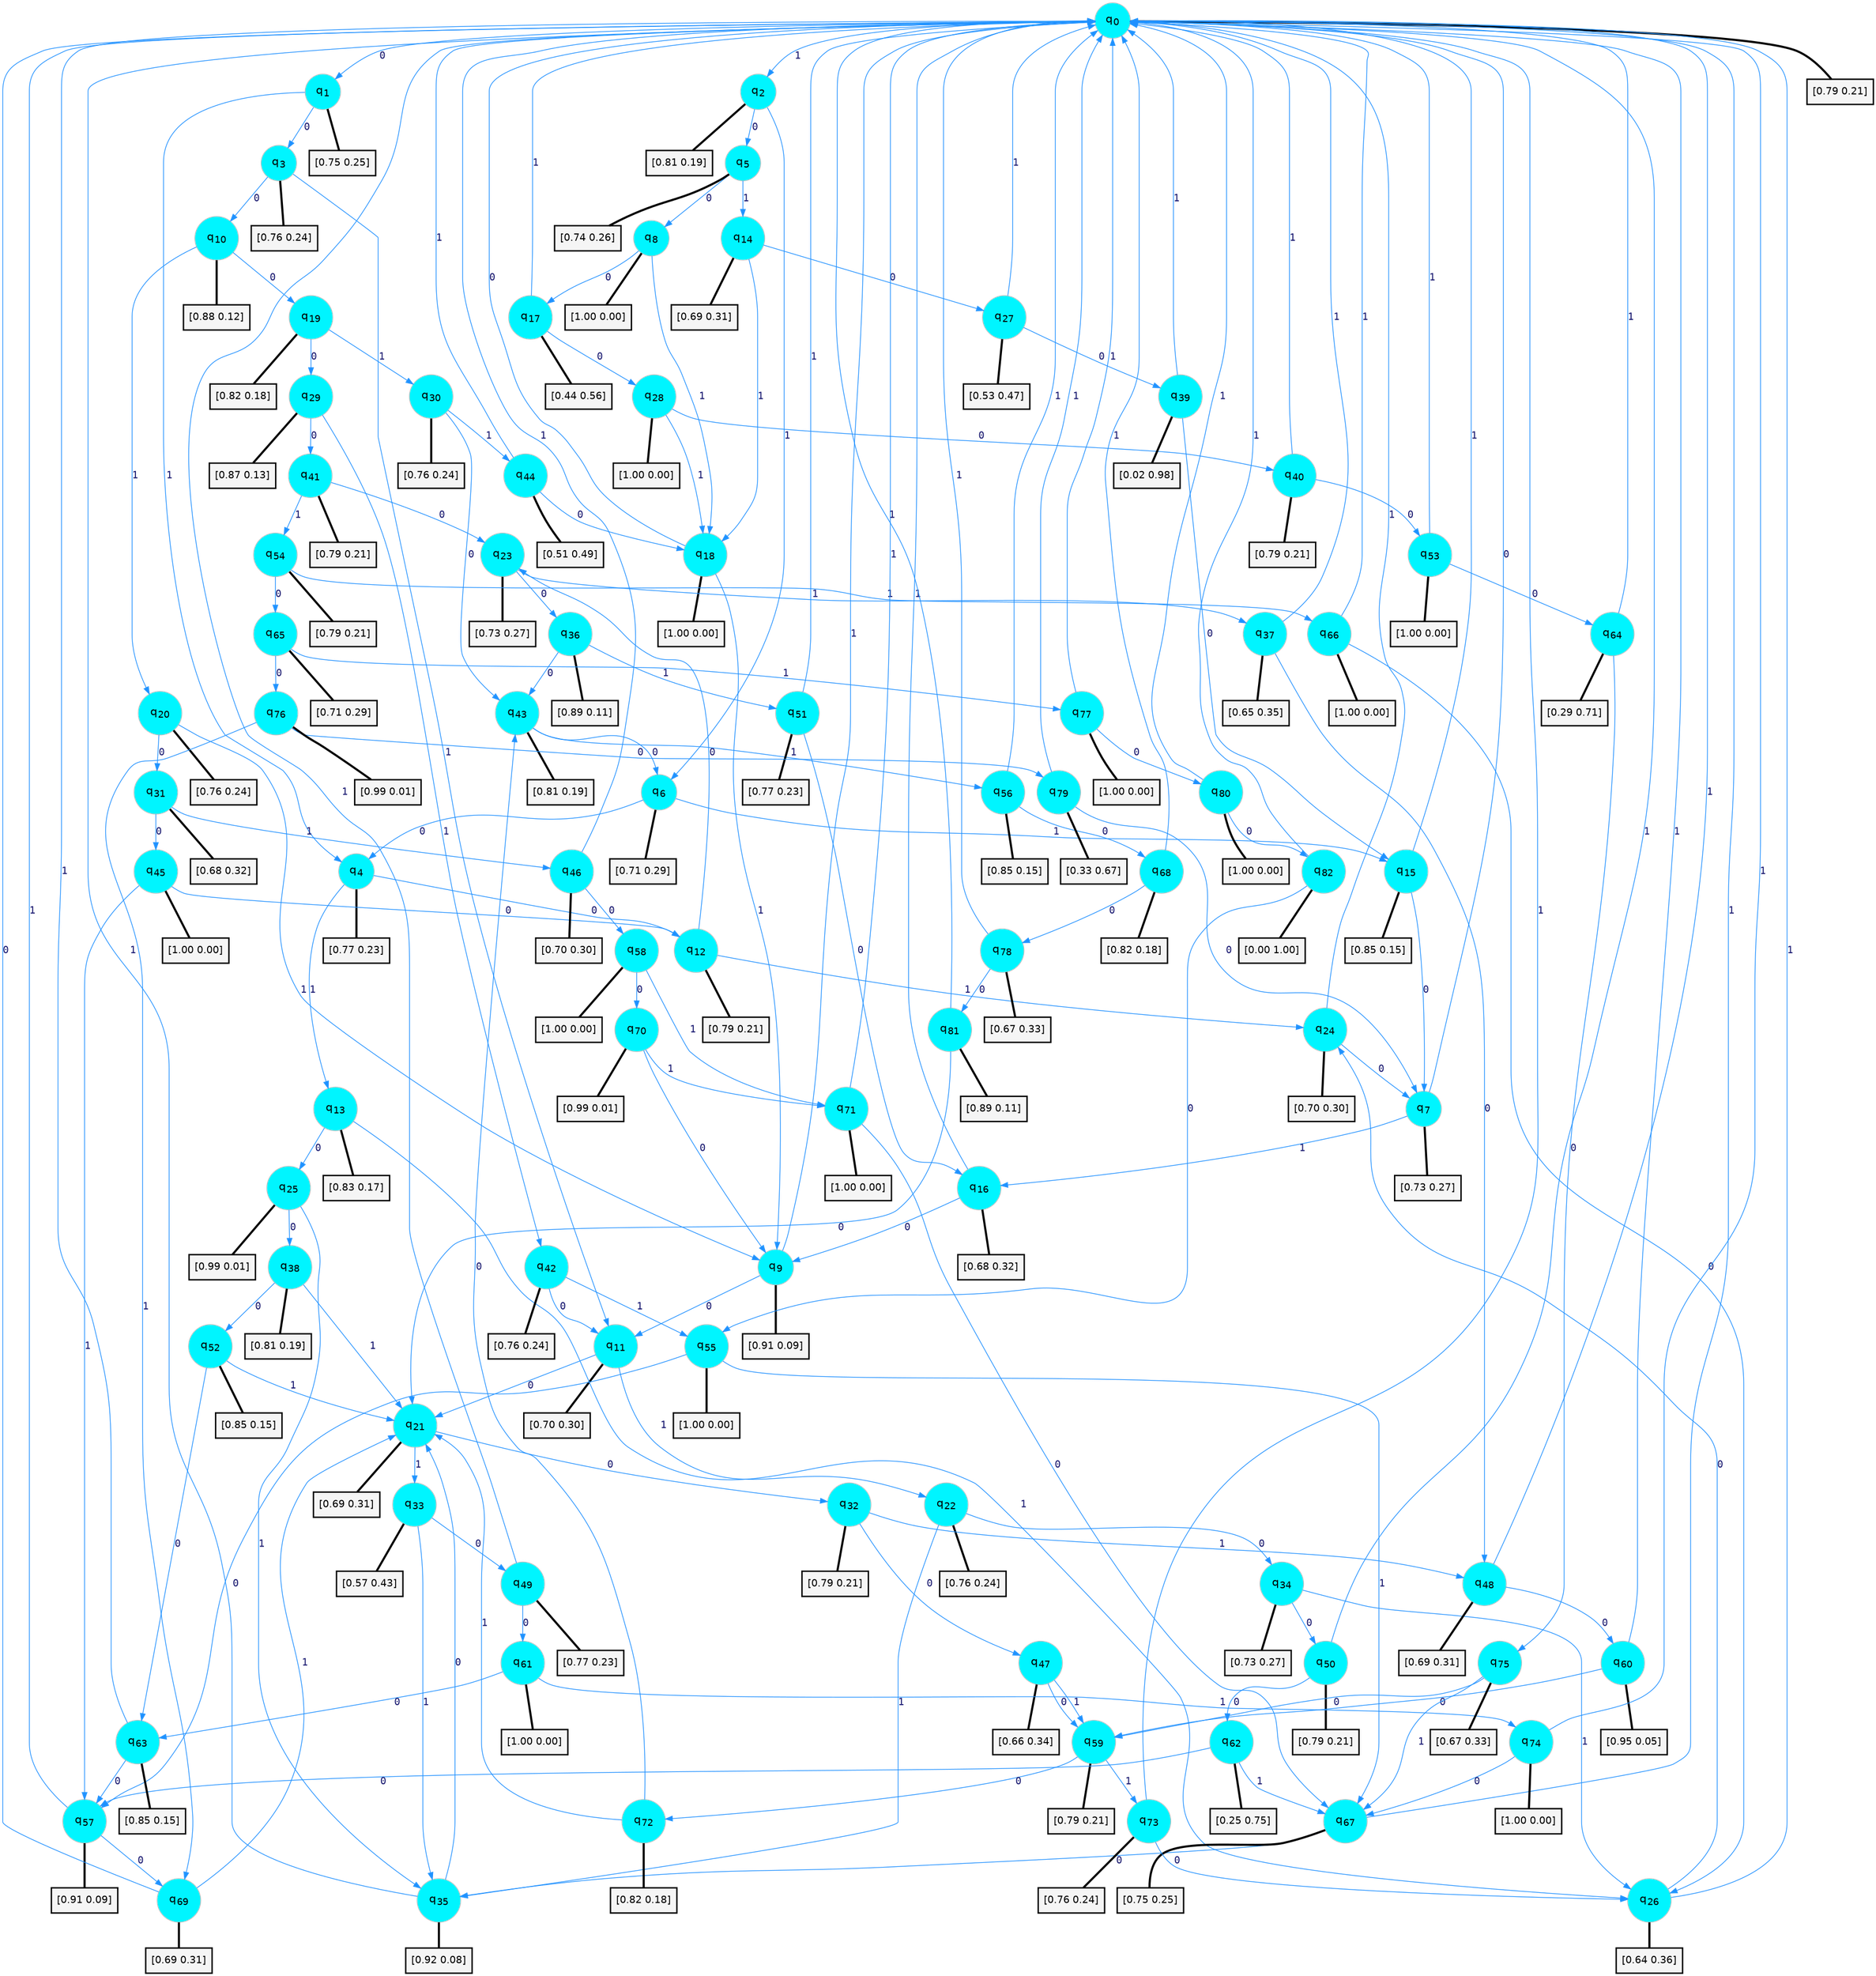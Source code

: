 digraph G {
graph [
bgcolor=transparent, dpi=300, rankdir=TD, size="40,25"];
node [
color=gray, fillcolor=turquoise1, fontcolor=black, fontname=Helvetica, fontsize=16, fontweight=bold, shape=circle, style=filled];
edge [
arrowsize=1, color=dodgerblue1, fontcolor=midnightblue, fontname=courier, fontweight=bold, penwidth=1, style=solid, weight=20];
0[label=<q<SUB>0</SUB>>];
1[label=<q<SUB>1</SUB>>];
2[label=<q<SUB>2</SUB>>];
3[label=<q<SUB>3</SUB>>];
4[label=<q<SUB>4</SUB>>];
5[label=<q<SUB>5</SUB>>];
6[label=<q<SUB>6</SUB>>];
7[label=<q<SUB>7</SUB>>];
8[label=<q<SUB>8</SUB>>];
9[label=<q<SUB>9</SUB>>];
10[label=<q<SUB>10</SUB>>];
11[label=<q<SUB>11</SUB>>];
12[label=<q<SUB>12</SUB>>];
13[label=<q<SUB>13</SUB>>];
14[label=<q<SUB>14</SUB>>];
15[label=<q<SUB>15</SUB>>];
16[label=<q<SUB>16</SUB>>];
17[label=<q<SUB>17</SUB>>];
18[label=<q<SUB>18</SUB>>];
19[label=<q<SUB>19</SUB>>];
20[label=<q<SUB>20</SUB>>];
21[label=<q<SUB>21</SUB>>];
22[label=<q<SUB>22</SUB>>];
23[label=<q<SUB>23</SUB>>];
24[label=<q<SUB>24</SUB>>];
25[label=<q<SUB>25</SUB>>];
26[label=<q<SUB>26</SUB>>];
27[label=<q<SUB>27</SUB>>];
28[label=<q<SUB>28</SUB>>];
29[label=<q<SUB>29</SUB>>];
30[label=<q<SUB>30</SUB>>];
31[label=<q<SUB>31</SUB>>];
32[label=<q<SUB>32</SUB>>];
33[label=<q<SUB>33</SUB>>];
34[label=<q<SUB>34</SUB>>];
35[label=<q<SUB>35</SUB>>];
36[label=<q<SUB>36</SUB>>];
37[label=<q<SUB>37</SUB>>];
38[label=<q<SUB>38</SUB>>];
39[label=<q<SUB>39</SUB>>];
40[label=<q<SUB>40</SUB>>];
41[label=<q<SUB>41</SUB>>];
42[label=<q<SUB>42</SUB>>];
43[label=<q<SUB>43</SUB>>];
44[label=<q<SUB>44</SUB>>];
45[label=<q<SUB>45</SUB>>];
46[label=<q<SUB>46</SUB>>];
47[label=<q<SUB>47</SUB>>];
48[label=<q<SUB>48</SUB>>];
49[label=<q<SUB>49</SUB>>];
50[label=<q<SUB>50</SUB>>];
51[label=<q<SUB>51</SUB>>];
52[label=<q<SUB>52</SUB>>];
53[label=<q<SUB>53</SUB>>];
54[label=<q<SUB>54</SUB>>];
55[label=<q<SUB>55</SUB>>];
56[label=<q<SUB>56</SUB>>];
57[label=<q<SUB>57</SUB>>];
58[label=<q<SUB>58</SUB>>];
59[label=<q<SUB>59</SUB>>];
60[label=<q<SUB>60</SUB>>];
61[label=<q<SUB>61</SUB>>];
62[label=<q<SUB>62</SUB>>];
63[label=<q<SUB>63</SUB>>];
64[label=<q<SUB>64</SUB>>];
65[label=<q<SUB>65</SUB>>];
66[label=<q<SUB>66</SUB>>];
67[label=<q<SUB>67</SUB>>];
68[label=<q<SUB>68</SUB>>];
69[label=<q<SUB>69</SUB>>];
70[label=<q<SUB>70</SUB>>];
71[label=<q<SUB>71</SUB>>];
72[label=<q<SUB>72</SUB>>];
73[label=<q<SUB>73</SUB>>];
74[label=<q<SUB>74</SUB>>];
75[label=<q<SUB>75</SUB>>];
76[label=<q<SUB>76</SUB>>];
77[label=<q<SUB>77</SUB>>];
78[label=<q<SUB>78</SUB>>];
79[label=<q<SUB>79</SUB>>];
80[label=<q<SUB>80</SUB>>];
81[label=<q<SUB>81</SUB>>];
82[label=<q<SUB>82</SUB>>];
83[label="[0.79 0.21]", shape=box,fontcolor=black, fontname=Helvetica, fontsize=14, penwidth=2, fillcolor=whitesmoke,color=black];
84[label="[0.75 0.25]", shape=box,fontcolor=black, fontname=Helvetica, fontsize=14, penwidth=2, fillcolor=whitesmoke,color=black];
85[label="[0.81 0.19]", shape=box,fontcolor=black, fontname=Helvetica, fontsize=14, penwidth=2, fillcolor=whitesmoke,color=black];
86[label="[0.76 0.24]", shape=box,fontcolor=black, fontname=Helvetica, fontsize=14, penwidth=2, fillcolor=whitesmoke,color=black];
87[label="[0.77 0.23]", shape=box,fontcolor=black, fontname=Helvetica, fontsize=14, penwidth=2, fillcolor=whitesmoke,color=black];
88[label="[0.74 0.26]", shape=box,fontcolor=black, fontname=Helvetica, fontsize=14, penwidth=2, fillcolor=whitesmoke,color=black];
89[label="[0.71 0.29]", shape=box,fontcolor=black, fontname=Helvetica, fontsize=14, penwidth=2, fillcolor=whitesmoke,color=black];
90[label="[0.73 0.27]", shape=box,fontcolor=black, fontname=Helvetica, fontsize=14, penwidth=2, fillcolor=whitesmoke,color=black];
91[label="[1.00 0.00]", shape=box,fontcolor=black, fontname=Helvetica, fontsize=14, penwidth=2, fillcolor=whitesmoke,color=black];
92[label="[0.91 0.09]", shape=box,fontcolor=black, fontname=Helvetica, fontsize=14, penwidth=2, fillcolor=whitesmoke,color=black];
93[label="[0.88 0.12]", shape=box,fontcolor=black, fontname=Helvetica, fontsize=14, penwidth=2, fillcolor=whitesmoke,color=black];
94[label="[0.70 0.30]", shape=box,fontcolor=black, fontname=Helvetica, fontsize=14, penwidth=2, fillcolor=whitesmoke,color=black];
95[label="[0.79 0.21]", shape=box,fontcolor=black, fontname=Helvetica, fontsize=14, penwidth=2, fillcolor=whitesmoke,color=black];
96[label="[0.83 0.17]", shape=box,fontcolor=black, fontname=Helvetica, fontsize=14, penwidth=2, fillcolor=whitesmoke,color=black];
97[label="[0.69 0.31]", shape=box,fontcolor=black, fontname=Helvetica, fontsize=14, penwidth=2, fillcolor=whitesmoke,color=black];
98[label="[0.85 0.15]", shape=box,fontcolor=black, fontname=Helvetica, fontsize=14, penwidth=2, fillcolor=whitesmoke,color=black];
99[label="[0.68 0.32]", shape=box,fontcolor=black, fontname=Helvetica, fontsize=14, penwidth=2, fillcolor=whitesmoke,color=black];
100[label="[0.44 0.56]", shape=box,fontcolor=black, fontname=Helvetica, fontsize=14, penwidth=2, fillcolor=whitesmoke,color=black];
101[label="[1.00 0.00]", shape=box,fontcolor=black, fontname=Helvetica, fontsize=14, penwidth=2, fillcolor=whitesmoke,color=black];
102[label="[0.82 0.18]", shape=box,fontcolor=black, fontname=Helvetica, fontsize=14, penwidth=2, fillcolor=whitesmoke,color=black];
103[label="[0.76 0.24]", shape=box,fontcolor=black, fontname=Helvetica, fontsize=14, penwidth=2, fillcolor=whitesmoke,color=black];
104[label="[0.69 0.31]", shape=box,fontcolor=black, fontname=Helvetica, fontsize=14, penwidth=2, fillcolor=whitesmoke,color=black];
105[label="[0.76 0.24]", shape=box,fontcolor=black, fontname=Helvetica, fontsize=14, penwidth=2, fillcolor=whitesmoke,color=black];
106[label="[0.73 0.27]", shape=box,fontcolor=black, fontname=Helvetica, fontsize=14, penwidth=2, fillcolor=whitesmoke,color=black];
107[label="[0.70 0.30]", shape=box,fontcolor=black, fontname=Helvetica, fontsize=14, penwidth=2, fillcolor=whitesmoke,color=black];
108[label="[0.99 0.01]", shape=box,fontcolor=black, fontname=Helvetica, fontsize=14, penwidth=2, fillcolor=whitesmoke,color=black];
109[label="[0.64 0.36]", shape=box,fontcolor=black, fontname=Helvetica, fontsize=14, penwidth=2, fillcolor=whitesmoke,color=black];
110[label="[0.53 0.47]", shape=box,fontcolor=black, fontname=Helvetica, fontsize=14, penwidth=2, fillcolor=whitesmoke,color=black];
111[label="[1.00 0.00]", shape=box,fontcolor=black, fontname=Helvetica, fontsize=14, penwidth=2, fillcolor=whitesmoke,color=black];
112[label="[0.87 0.13]", shape=box,fontcolor=black, fontname=Helvetica, fontsize=14, penwidth=2, fillcolor=whitesmoke,color=black];
113[label="[0.76 0.24]", shape=box,fontcolor=black, fontname=Helvetica, fontsize=14, penwidth=2, fillcolor=whitesmoke,color=black];
114[label="[0.68 0.32]", shape=box,fontcolor=black, fontname=Helvetica, fontsize=14, penwidth=2, fillcolor=whitesmoke,color=black];
115[label="[0.79 0.21]", shape=box,fontcolor=black, fontname=Helvetica, fontsize=14, penwidth=2, fillcolor=whitesmoke,color=black];
116[label="[0.57 0.43]", shape=box,fontcolor=black, fontname=Helvetica, fontsize=14, penwidth=2, fillcolor=whitesmoke,color=black];
117[label="[0.73 0.27]", shape=box,fontcolor=black, fontname=Helvetica, fontsize=14, penwidth=2, fillcolor=whitesmoke,color=black];
118[label="[0.92 0.08]", shape=box,fontcolor=black, fontname=Helvetica, fontsize=14, penwidth=2, fillcolor=whitesmoke,color=black];
119[label="[0.89 0.11]", shape=box,fontcolor=black, fontname=Helvetica, fontsize=14, penwidth=2, fillcolor=whitesmoke,color=black];
120[label="[0.65 0.35]", shape=box,fontcolor=black, fontname=Helvetica, fontsize=14, penwidth=2, fillcolor=whitesmoke,color=black];
121[label="[0.81 0.19]", shape=box,fontcolor=black, fontname=Helvetica, fontsize=14, penwidth=2, fillcolor=whitesmoke,color=black];
122[label="[0.02 0.98]", shape=box,fontcolor=black, fontname=Helvetica, fontsize=14, penwidth=2, fillcolor=whitesmoke,color=black];
123[label="[0.79 0.21]", shape=box,fontcolor=black, fontname=Helvetica, fontsize=14, penwidth=2, fillcolor=whitesmoke,color=black];
124[label="[0.79 0.21]", shape=box,fontcolor=black, fontname=Helvetica, fontsize=14, penwidth=2, fillcolor=whitesmoke,color=black];
125[label="[0.76 0.24]", shape=box,fontcolor=black, fontname=Helvetica, fontsize=14, penwidth=2, fillcolor=whitesmoke,color=black];
126[label="[0.81 0.19]", shape=box,fontcolor=black, fontname=Helvetica, fontsize=14, penwidth=2, fillcolor=whitesmoke,color=black];
127[label="[0.51 0.49]", shape=box,fontcolor=black, fontname=Helvetica, fontsize=14, penwidth=2, fillcolor=whitesmoke,color=black];
128[label="[1.00 0.00]", shape=box,fontcolor=black, fontname=Helvetica, fontsize=14, penwidth=2, fillcolor=whitesmoke,color=black];
129[label="[0.70 0.30]", shape=box,fontcolor=black, fontname=Helvetica, fontsize=14, penwidth=2, fillcolor=whitesmoke,color=black];
130[label="[0.66 0.34]", shape=box,fontcolor=black, fontname=Helvetica, fontsize=14, penwidth=2, fillcolor=whitesmoke,color=black];
131[label="[0.69 0.31]", shape=box,fontcolor=black, fontname=Helvetica, fontsize=14, penwidth=2, fillcolor=whitesmoke,color=black];
132[label="[0.77 0.23]", shape=box,fontcolor=black, fontname=Helvetica, fontsize=14, penwidth=2, fillcolor=whitesmoke,color=black];
133[label="[0.79 0.21]", shape=box,fontcolor=black, fontname=Helvetica, fontsize=14, penwidth=2, fillcolor=whitesmoke,color=black];
134[label="[0.77 0.23]", shape=box,fontcolor=black, fontname=Helvetica, fontsize=14, penwidth=2, fillcolor=whitesmoke,color=black];
135[label="[0.85 0.15]", shape=box,fontcolor=black, fontname=Helvetica, fontsize=14, penwidth=2, fillcolor=whitesmoke,color=black];
136[label="[1.00 0.00]", shape=box,fontcolor=black, fontname=Helvetica, fontsize=14, penwidth=2, fillcolor=whitesmoke,color=black];
137[label="[0.79 0.21]", shape=box,fontcolor=black, fontname=Helvetica, fontsize=14, penwidth=2, fillcolor=whitesmoke,color=black];
138[label="[1.00 0.00]", shape=box,fontcolor=black, fontname=Helvetica, fontsize=14, penwidth=2, fillcolor=whitesmoke,color=black];
139[label="[0.85 0.15]", shape=box,fontcolor=black, fontname=Helvetica, fontsize=14, penwidth=2, fillcolor=whitesmoke,color=black];
140[label="[0.91 0.09]", shape=box,fontcolor=black, fontname=Helvetica, fontsize=14, penwidth=2, fillcolor=whitesmoke,color=black];
141[label="[1.00 0.00]", shape=box,fontcolor=black, fontname=Helvetica, fontsize=14, penwidth=2, fillcolor=whitesmoke,color=black];
142[label="[0.79 0.21]", shape=box,fontcolor=black, fontname=Helvetica, fontsize=14, penwidth=2, fillcolor=whitesmoke,color=black];
143[label="[0.95 0.05]", shape=box,fontcolor=black, fontname=Helvetica, fontsize=14, penwidth=2, fillcolor=whitesmoke,color=black];
144[label="[1.00 0.00]", shape=box,fontcolor=black, fontname=Helvetica, fontsize=14, penwidth=2, fillcolor=whitesmoke,color=black];
145[label="[0.25 0.75]", shape=box,fontcolor=black, fontname=Helvetica, fontsize=14, penwidth=2, fillcolor=whitesmoke,color=black];
146[label="[0.85 0.15]", shape=box,fontcolor=black, fontname=Helvetica, fontsize=14, penwidth=2, fillcolor=whitesmoke,color=black];
147[label="[0.29 0.71]", shape=box,fontcolor=black, fontname=Helvetica, fontsize=14, penwidth=2, fillcolor=whitesmoke,color=black];
148[label="[0.71 0.29]", shape=box,fontcolor=black, fontname=Helvetica, fontsize=14, penwidth=2, fillcolor=whitesmoke,color=black];
149[label="[1.00 0.00]", shape=box,fontcolor=black, fontname=Helvetica, fontsize=14, penwidth=2, fillcolor=whitesmoke,color=black];
150[label="[0.75 0.25]", shape=box,fontcolor=black, fontname=Helvetica, fontsize=14, penwidth=2, fillcolor=whitesmoke,color=black];
151[label="[0.82 0.18]", shape=box,fontcolor=black, fontname=Helvetica, fontsize=14, penwidth=2, fillcolor=whitesmoke,color=black];
152[label="[0.69 0.31]", shape=box,fontcolor=black, fontname=Helvetica, fontsize=14, penwidth=2, fillcolor=whitesmoke,color=black];
153[label="[0.99 0.01]", shape=box,fontcolor=black, fontname=Helvetica, fontsize=14, penwidth=2, fillcolor=whitesmoke,color=black];
154[label="[1.00 0.00]", shape=box,fontcolor=black, fontname=Helvetica, fontsize=14, penwidth=2, fillcolor=whitesmoke,color=black];
155[label="[0.82 0.18]", shape=box,fontcolor=black, fontname=Helvetica, fontsize=14, penwidth=2, fillcolor=whitesmoke,color=black];
156[label="[0.76 0.24]", shape=box,fontcolor=black, fontname=Helvetica, fontsize=14, penwidth=2, fillcolor=whitesmoke,color=black];
157[label="[1.00 0.00]", shape=box,fontcolor=black, fontname=Helvetica, fontsize=14, penwidth=2, fillcolor=whitesmoke,color=black];
158[label="[0.67 0.33]", shape=box,fontcolor=black, fontname=Helvetica, fontsize=14, penwidth=2, fillcolor=whitesmoke,color=black];
159[label="[0.99 0.01]", shape=box,fontcolor=black, fontname=Helvetica, fontsize=14, penwidth=2, fillcolor=whitesmoke,color=black];
160[label="[1.00 0.00]", shape=box,fontcolor=black, fontname=Helvetica, fontsize=14, penwidth=2, fillcolor=whitesmoke,color=black];
161[label="[0.67 0.33]", shape=box,fontcolor=black, fontname=Helvetica, fontsize=14, penwidth=2, fillcolor=whitesmoke,color=black];
162[label="[0.33 0.67]", shape=box,fontcolor=black, fontname=Helvetica, fontsize=14, penwidth=2, fillcolor=whitesmoke,color=black];
163[label="[1.00 0.00]", shape=box,fontcolor=black, fontname=Helvetica, fontsize=14, penwidth=2, fillcolor=whitesmoke,color=black];
164[label="[0.89 0.11]", shape=box,fontcolor=black, fontname=Helvetica, fontsize=14, penwidth=2, fillcolor=whitesmoke,color=black];
165[label="[0.00 1.00]", shape=box,fontcolor=black, fontname=Helvetica, fontsize=14, penwidth=2, fillcolor=whitesmoke,color=black];
0->1 [label=0];
0->2 [label=1];
0->83 [arrowhead=none, penwidth=3,color=black];
1->3 [label=0];
1->4 [label=1];
1->84 [arrowhead=none, penwidth=3,color=black];
2->5 [label=0];
2->6 [label=1];
2->85 [arrowhead=none, penwidth=3,color=black];
3->10 [label=0];
3->11 [label=1];
3->86 [arrowhead=none, penwidth=3,color=black];
4->12 [label=0];
4->13 [label=1];
4->87 [arrowhead=none, penwidth=3,color=black];
5->8 [label=0];
5->14 [label=1];
5->88 [arrowhead=none, penwidth=3,color=black];
6->4 [label=0];
6->15 [label=1];
6->89 [arrowhead=none, penwidth=3,color=black];
7->0 [label=0];
7->16 [label=1];
7->90 [arrowhead=none, penwidth=3,color=black];
8->17 [label=0];
8->18 [label=1];
8->91 [arrowhead=none, penwidth=3,color=black];
9->11 [label=0];
9->0 [label=1];
9->92 [arrowhead=none, penwidth=3,color=black];
10->19 [label=0];
10->20 [label=1];
10->93 [arrowhead=none, penwidth=3,color=black];
11->21 [label=0];
11->22 [label=1];
11->94 [arrowhead=none, penwidth=3,color=black];
12->23 [label=0];
12->24 [label=1];
12->95 [arrowhead=none, penwidth=3,color=black];
13->25 [label=0];
13->26 [label=1];
13->96 [arrowhead=none, penwidth=3,color=black];
14->27 [label=0];
14->18 [label=1];
14->97 [arrowhead=none, penwidth=3,color=black];
15->7 [label=0];
15->0 [label=1];
15->98 [arrowhead=none, penwidth=3,color=black];
16->9 [label=0];
16->0 [label=1];
16->99 [arrowhead=none, penwidth=3,color=black];
17->28 [label=0];
17->0 [label=1];
17->100 [arrowhead=none, penwidth=3,color=black];
18->0 [label=0];
18->9 [label=1];
18->101 [arrowhead=none, penwidth=3,color=black];
19->29 [label=0];
19->30 [label=1];
19->102 [arrowhead=none, penwidth=3,color=black];
20->31 [label=0];
20->9 [label=1];
20->103 [arrowhead=none, penwidth=3,color=black];
21->32 [label=0];
21->33 [label=1];
21->104 [arrowhead=none, penwidth=3,color=black];
22->34 [label=0];
22->35 [label=1];
22->105 [arrowhead=none, penwidth=3,color=black];
23->36 [label=0];
23->37 [label=1];
23->106 [arrowhead=none, penwidth=3,color=black];
24->7 [label=0];
24->0 [label=1];
24->107 [arrowhead=none, penwidth=3,color=black];
25->38 [label=0];
25->35 [label=1];
25->108 [arrowhead=none, penwidth=3,color=black];
26->24 [label=0];
26->0 [label=1];
26->109 [arrowhead=none, penwidth=3,color=black];
27->39 [label=0];
27->0 [label=1];
27->110 [arrowhead=none, penwidth=3,color=black];
28->40 [label=0];
28->18 [label=1];
28->111 [arrowhead=none, penwidth=3,color=black];
29->41 [label=0];
29->42 [label=1];
29->112 [arrowhead=none, penwidth=3,color=black];
30->43 [label=0];
30->44 [label=1];
30->113 [arrowhead=none, penwidth=3,color=black];
31->45 [label=0];
31->46 [label=1];
31->114 [arrowhead=none, penwidth=3,color=black];
32->47 [label=0];
32->48 [label=1];
32->115 [arrowhead=none, penwidth=3,color=black];
33->49 [label=0];
33->35 [label=1];
33->116 [arrowhead=none, penwidth=3,color=black];
34->50 [label=0];
34->26 [label=1];
34->117 [arrowhead=none, penwidth=3,color=black];
35->21 [label=0];
35->0 [label=1];
35->118 [arrowhead=none, penwidth=3,color=black];
36->43 [label=0];
36->51 [label=1];
36->119 [arrowhead=none, penwidth=3,color=black];
37->48 [label=0];
37->0 [label=1];
37->120 [arrowhead=none, penwidth=3,color=black];
38->52 [label=0];
38->21 [label=1];
38->121 [arrowhead=none, penwidth=3,color=black];
39->15 [label=0];
39->0 [label=1];
39->122 [arrowhead=none, penwidth=3,color=black];
40->53 [label=0];
40->0 [label=1];
40->123 [arrowhead=none, penwidth=3,color=black];
41->23 [label=0];
41->54 [label=1];
41->124 [arrowhead=none, penwidth=3,color=black];
42->11 [label=0];
42->55 [label=1];
42->125 [arrowhead=none, penwidth=3,color=black];
43->6 [label=0];
43->56 [label=1];
43->126 [arrowhead=none, penwidth=3,color=black];
44->18 [label=0];
44->0 [label=1];
44->127 [arrowhead=none, penwidth=3,color=black];
45->12 [label=0];
45->57 [label=1];
45->128 [arrowhead=none, penwidth=3,color=black];
46->58 [label=0];
46->0 [label=1];
46->129 [arrowhead=none, penwidth=3,color=black];
47->59 [label=0];
47->59 [label=1];
47->130 [arrowhead=none, penwidth=3,color=black];
48->60 [label=0];
48->0 [label=1];
48->131 [arrowhead=none, penwidth=3,color=black];
49->61 [label=0];
49->0 [label=1];
49->132 [arrowhead=none, penwidth=3,color=black];
50->62 [label=0];
50->0 [label=1];
50->133 [arrowhead=none, penwidth=3,color=black];
51->16 [label=0];
51->0 [label=1];
51->134 [arrowhead=none, penwidth=3,color=black];
52->63 [label=0];
52->21 [label=1];
52->135 [arrowhead=none, penwidth=3,color=black];
53->64 [label=0];
53->0 [label=1];
53->136 [arrowhead=none, penwidth=3,color=black];
54->65 [label=0];
54->66 [label=1];
54->137 [arrowhead=none, penwidth=3,color=black];
55->57 [label=0];
55->67 [label=1];
55->138 [arrowhead=none, penwidth=3,color=black];
56->68 [label=0];
56->0 [label=1];
56->139 [arrowhead=none, penwidth=3,color=black];
57->69 [label=0];
57->0 [label=1];
57->140 [arrowhead=none, penwidth=3,color=black];
58->70 [label=0];
58->71 [label=1];
58->141 [arrowhead=none, penwidth=3,color=black];
59->72 [label=0];
59->73 [label=1];
59->142 [arrowhead=none, penwidth=3,color=black];
60->59 [label=0];
60->0 [label=1];
60->143 [arrowhead=none, penwidth=3,color=black];
61->63 [label=0];
61->74 [label=1];
61->144 [arrowhead=none, penwidth=3,color=black];
62->57 [label=0];
62->67 [label=1];
62->145 [arrowhead=none, penwidth=3,color=black];
63->57 [label=0];
63->0 [label=1];
63->146 [arrowhead=none, penwidth=3,color=black];
64->75 [label=0];
64->0 [label=1];
64->147 [arrowhead=none, penwidth=3,color=black];
65->76 [label=0];
65->77 [label=1];
65->148 [arrowhead=none, penwidth=3,color=black];
66->26 [label=0];
66->0 [label=1];
66->149 [arrowhead=none, penwidth=3,color=black];
67->35 [label=0];
67->0 [label=1];
67->150 [arrowhead=none, penwidth=3,color=black];
68->78 [label=0];
68->0 [label=1];
68->151 [arrowhead=none, penwidth=3,color=black];
69->0 [label=0];
69->21 [label=1];
69->152 [arrowhead=none, penwidth=3,color=black];
70->9 [label=0];
70->71 [label=1];
70->153 [arrowhead=none, penwidth=3,color=black];
71->67 [label=0];
71->0 [label=1];
71->154 [arrowhead=none, penwidth=3,color=black];
72->43 [label=0];
72->21 [label=1];
72->155 [arrowhead=none, penwidth=3,color=black];
73->26 [label=0];
73->0 [label=1];
73->156 [arrowhead=none, penwidth=3,color=black];
74->67 [label=0];
74->0 [label=1];
74->157 [arrowhead=none, penwidth=3,color=black];
75->59 [label=0];
75->67 [label=1];
75->158 [arrowhead=none, penwidth=3,color=black];
76->79 [label=0];
76->69 [label=1];
76->159 [arrowhead=none, penwidth=3,color=black];
77->80 [label=0];
77->0 [label=1];
77->160 [arrowhead=none, penwidth=3,color=black];
78->81 [label=0];
78->0 [label=1];
78->161 [arrowhead=none, penwidth=3,color=black];
79->7 [label=0];
79->0 [label=1];
79->162 [arrowhead=none, penwidth=3,color=black];
80->82 [label=0];
80->0 [label=1];
80->163 [arrowhead=none, penwidth=3,color=black];
81->21 [label=0];
81->0 [label=1];
81->164 [arrowhead=none, penwidth=3,color=black];
82->55 [label=0];
82->0 [label=1];
82->165 [arrowhead=none, penwidth=3,color=black];
}
